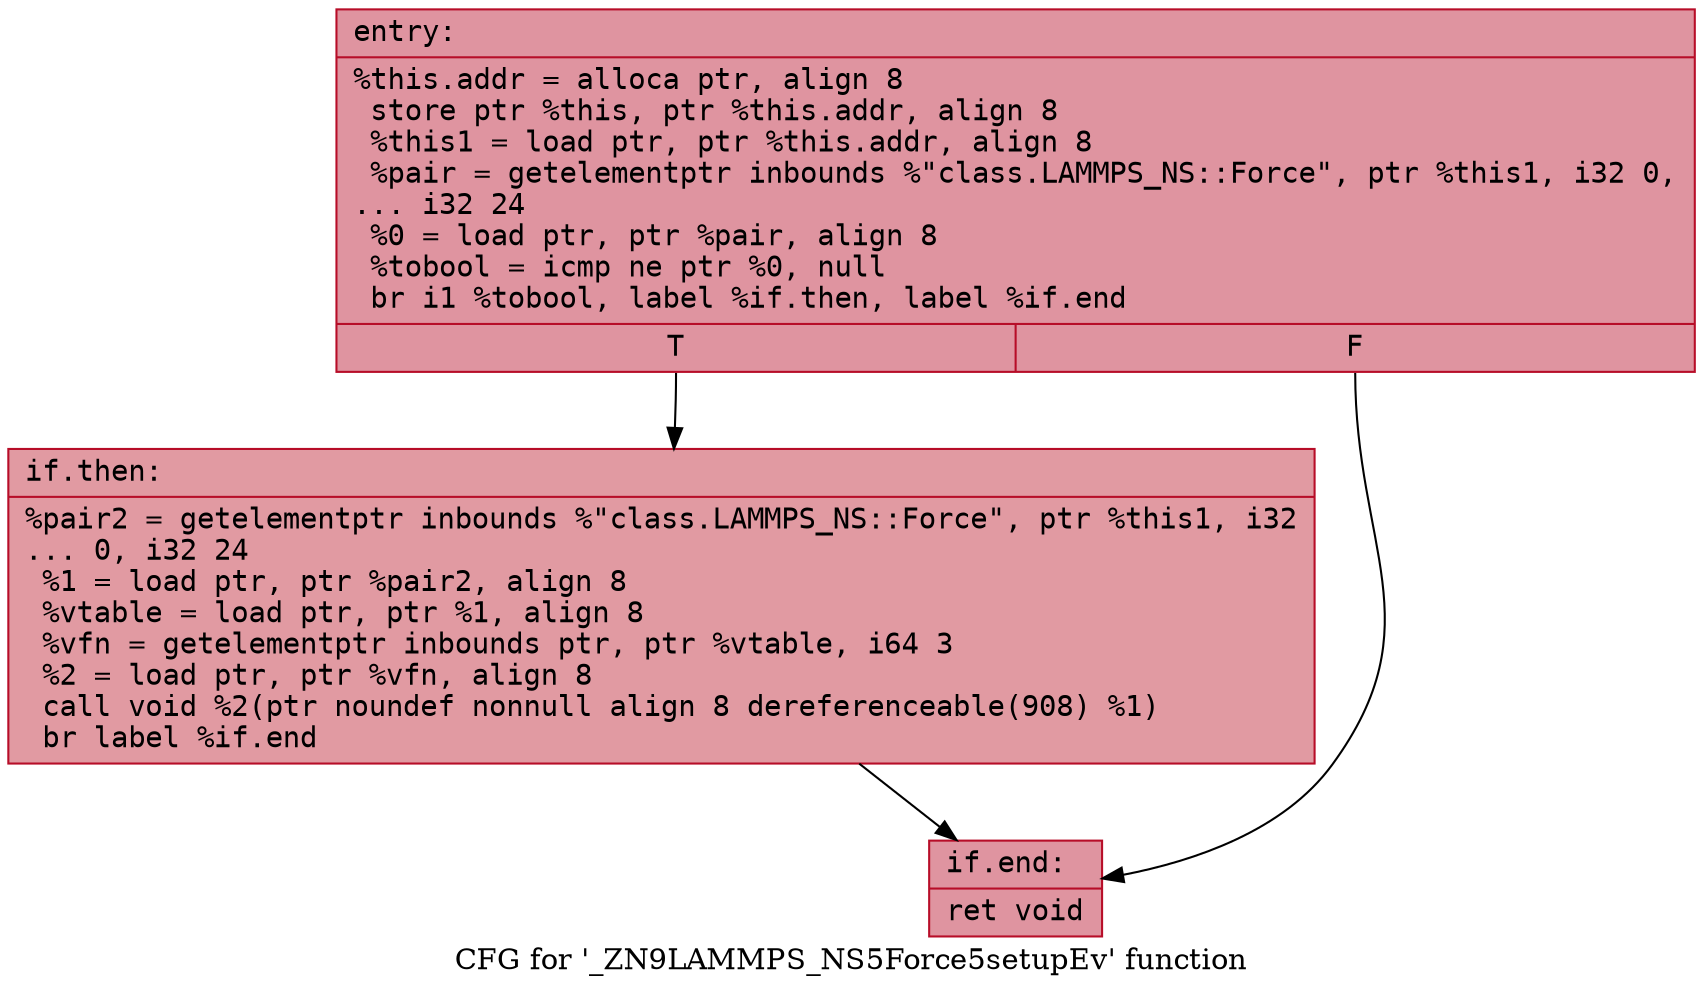 digraph "CFG for '_ZN9LAMMPS_NS5Force5setupEv' function" {
	label="CFG for '_ZN9LAMMPS_NS5Force5setupEv' function";

	Node0x563a5e060180 [shape=record,color="#b70d28ff", style=filled, fillcolor="#b70d2870" fontname="Courier",label="{entry:\l|  %this.addr = alloca ptr, align 8\l  store ptr %this, ptr %this.addr, align 8\l  %this1 = load ptr, ptr %this.addr, align 8\l  %pair = getelementptr inbounds %\"class.LAMMPS_NS::Force\", ptr %this1, i32 0,\l... i32 24\l  %0 = load ptr, ptr %pair, align 8\l  %tobool = icmp ne ptr %0, null\l  br i1 %tobool, label %if.then, label %if.end\l|{<s0>T|<s1>F}}"];
	Node0x563a5e060180:s0 -> Node0x563a5e060480[tooltip="entry -> if.then\nProbability 62.50%" ];
	Node0x563a5e060180:s1 -> Node0x563a5e0604f0[tooltip="entry -> if.end\nProbability 37.50%" ];
	Node0x563a5e060480 [shape=record,color="#b70d28ff", style=filled, fillcolor="#bb1b2c70" fontname="Courier",label="{if.then:\l|  %pair2 = getelementptr inbounds %\"class.LAMMPS_NS::Force\", ptr %this1, i32\l... 0, i32 24\l  %1 = load ptr, ptr %pair2, align 8\l  %vtable = load ptr, ptr %1, align 8\l  %vfn = getelementptr inbounds ptr, ptr %vtable, i64 3\l  %2 = load ptr, ptr %vfn, align 8\l  call void %2(ptr noundef nonnull align 8 dereferenceable(908) %1)\l  br label %if.end\l}"];
	Node0x563a5e060480 -> Node0x563a5e0604f0[tooltip="if.then -> if.end\nProbability 100.00%" ];
	Node0x563a5e0604f0 [shape=record,color="#b70d28ff", style=filled, fillcolor="#b70d2870" fontname="Courier",label="{if.end:\l|  ret void\l}"];
}
